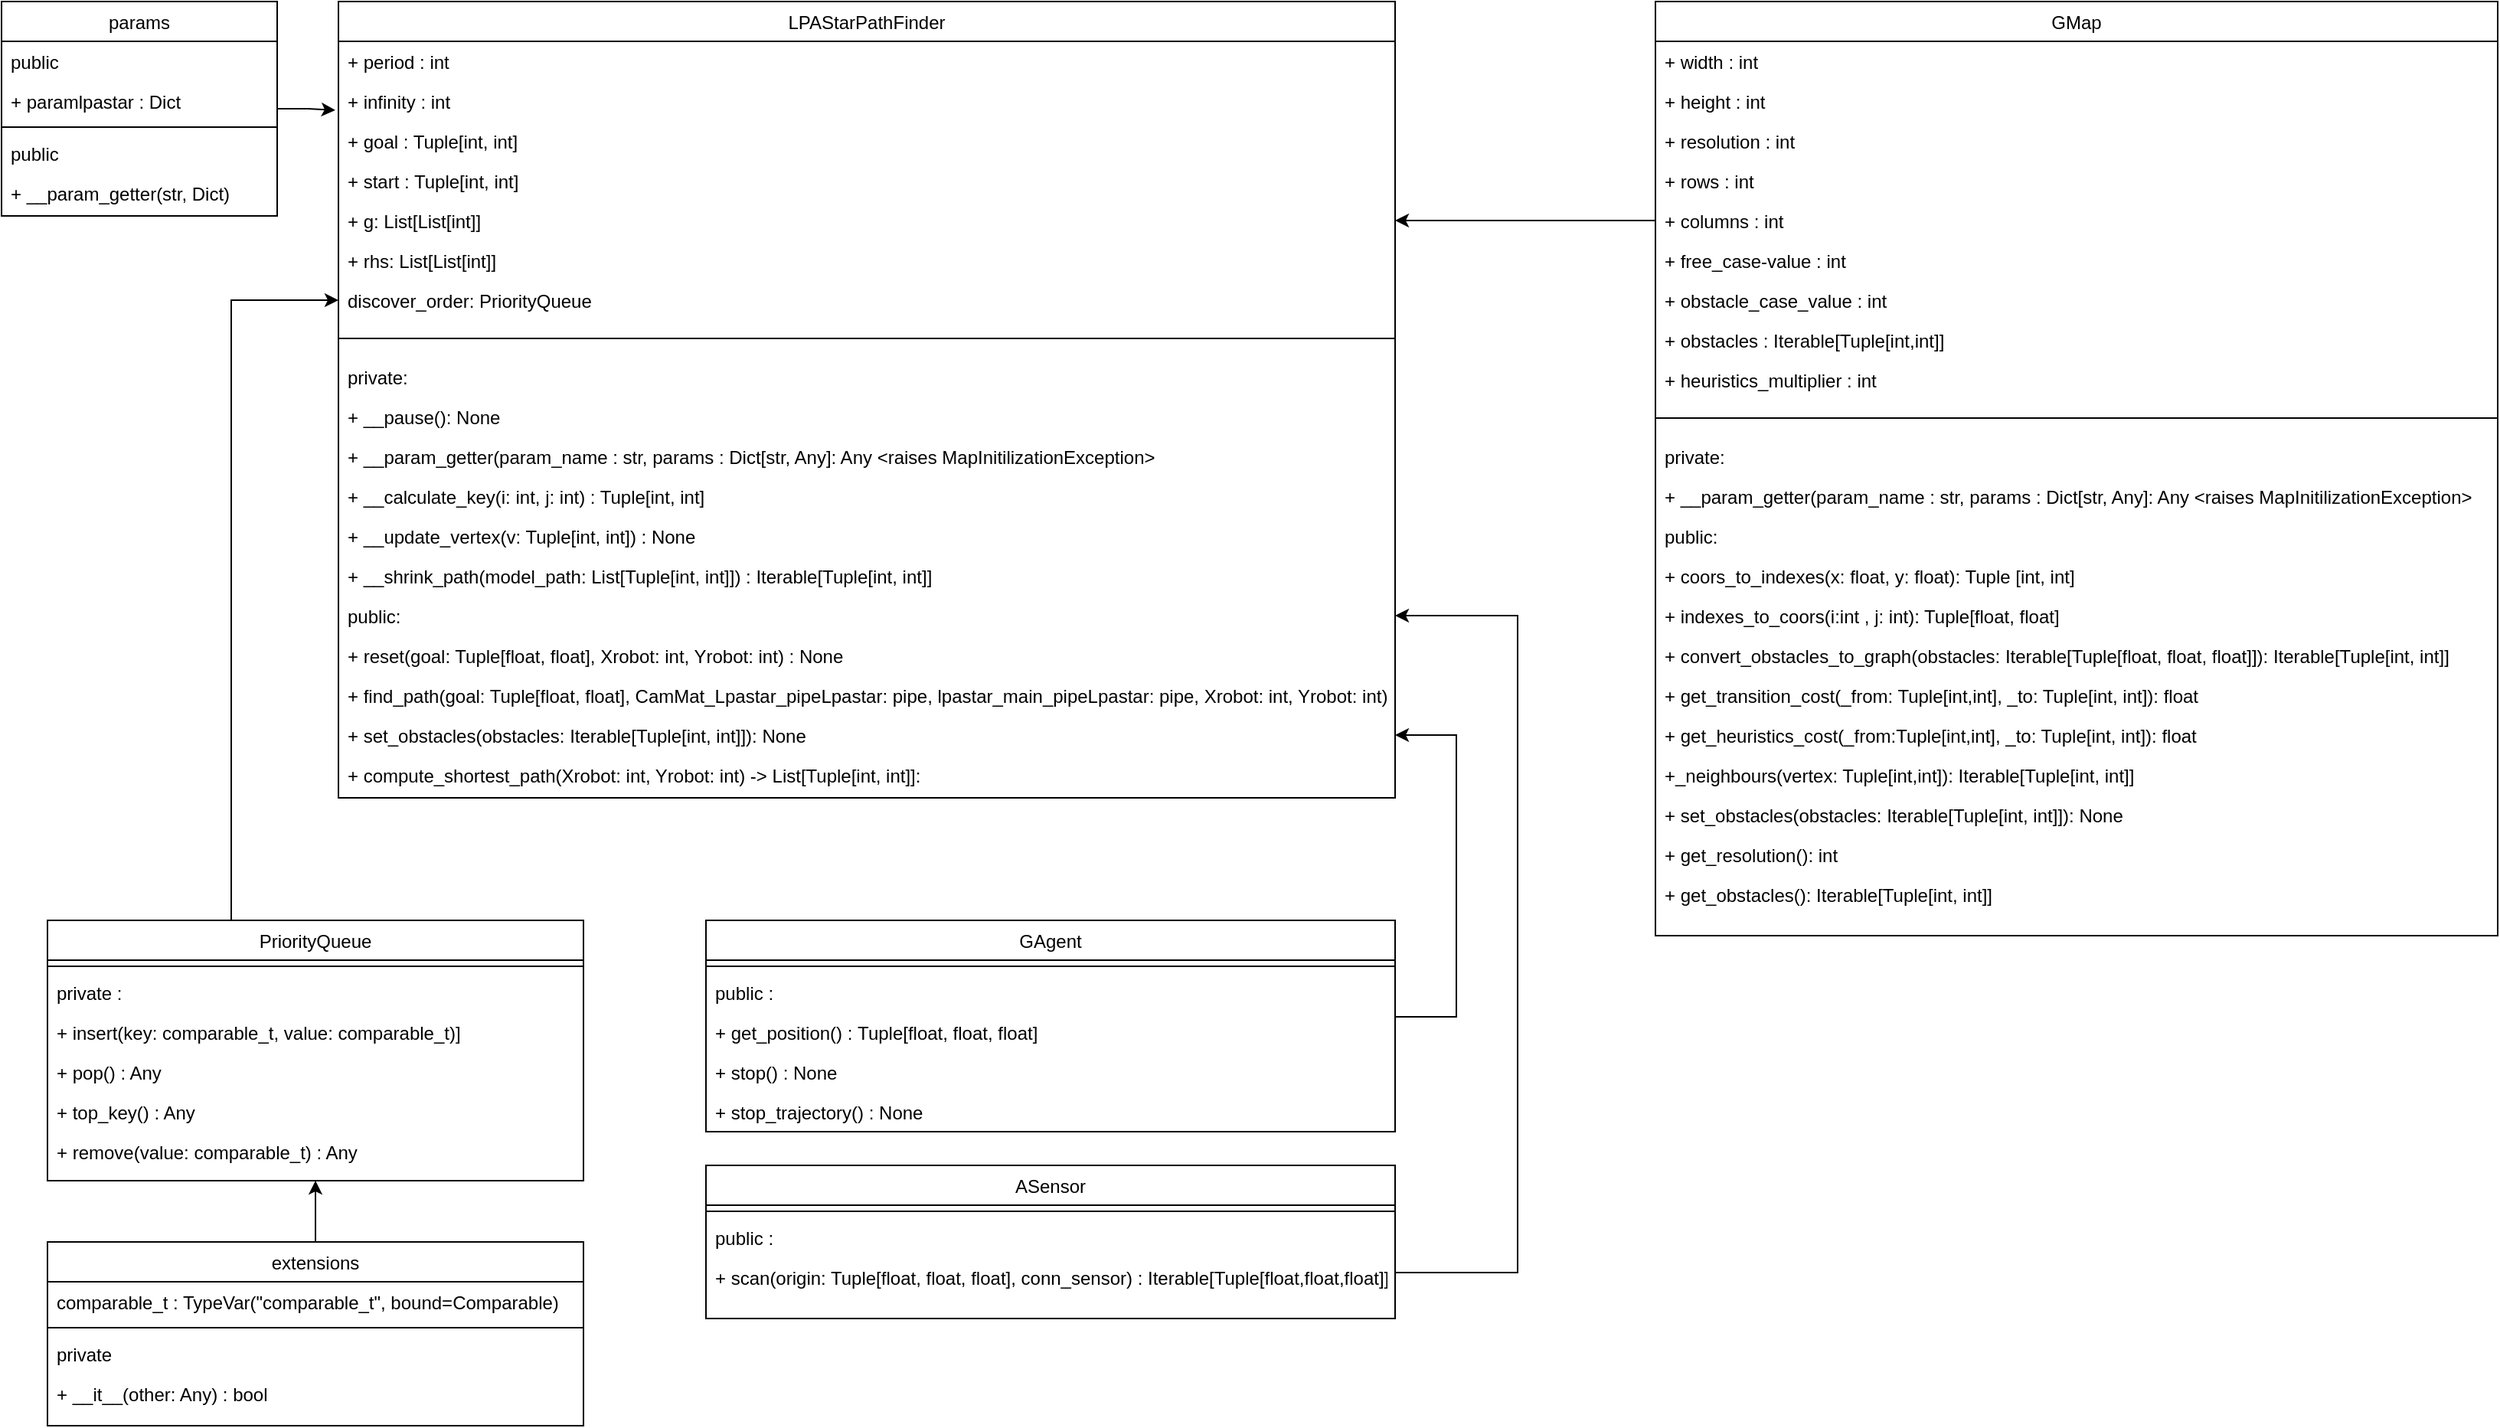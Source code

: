 <mxfile version="20.8.10" type="device"><diagram id="C5RBs43oDa-KdzZeNtuy" name="Page-1"><mxGraphModel dx="349" dy="431" grid="1" gridSize="10" guides="1" tooltips="1" connect="1" arrows="1" fold="1" page="1" pageScale="1" pageWidth="827" pageHeight="1169" math="0" shadow="0"><root><mxCell id="WIyWlLk6GJQsqaUBKTNV-0"/><mxCell id="WIyWlLk6GJQsqaUBKTNV-1" parent="WIyWlLk6GJQsqaUBKTNV-0"/><mxCell id="zkfFHV4jXpPFQw0GAbJ--6" value="ASensor" style="swimlane;fontStyle=0;align=center;verticalAlign=top;childLayout=stackLayout;horizontal=1;startSize=26;horizontalStack=0;resizeParent=1;resizeLast=0;collapsible=1;marginBottom=0;rounded=0;shadow=0;strokeWidth=1;" parent="WIyWlLk6GJQsqaUBKTNV-1" vertex="1"><mxGeometry x="470" y="800" width="450" height="100" as="geometry"><mxRectangle x="130" y="380" width="160" height="26" as="alternateBounds"/></mxGeometry></mxCell><mxCell id="zkfFHV4jXpPFQw0GAbJ--9" value="" style="line;html=1;strokeWidth=1;align=left;verticalAlign=middle;spacingTop=-1;spacingLeft=3;spacingRight=3;rotatable=0;labelPosition=right;points=[];portConstraint=eastwest;" parent="zkfFHV4jXpPFQw0GAbJ--6" vertex="1"><mxGeometry y="26" width="450" height="8" as="geometry"/></mxCell><mxCell id="zkfFHV4jXpPFQw0GAbJ--10" value="public :" style="text;align=left;verticalAlign=top;spacingLeft=4;spacingRight=4;overflow=hidden;rotatable=0;points=[[0,0.5],[1,0.5]];portConstraint=eastwest;fontStyle=0" parent="zkfFHV4jXpPFQw0GAbJ--6" vertex="1"><mxGeometry y="34" width="450" height="26" as="geometry"/></mxCell><mxCell id="zkfFHV4jXpPFQw0GAbJ--11" value="+ scan(origin: Tuple[float, float, float], conn_sensor) : Iterable[Tuple[float,float,float]]" style="text;align=left;verticalAlign=top;spacingLeft=4;spacingRight=4;overflow=hidden;rotatable=0;points=[[0,0.5],[1,0.5]];portConstraint=eastwest;" parent="zkfFHV4jXpPFQw0GAbJ--6" vertex="1"><mxGeometry y="60" width="450" height="26" as="geometry"/></mxCell><mxCell id="zkfFHV4jXpPFQw0GAbJ--17" value="GAgent" style="swimlane;fontStyle=0;align=center;verticalAlign=top;childLayout=stackLayout;horizontal=1;startSize=26;horizontalStack=0;resizeParent=1;resizeLast=0;collapsible=1;marginBottom=0;rounded=0;shadow=0;strokeWidth=1;" parent="WIyWlLk6GJQsqaUBKTNV-1" vertex="1"><mxGeometry x="470" y="640" width="450" height="138" as="geometry"><mxRectangle x="550" y="140" width="160" height="26" as="alternateBounds"/></mxGeometry></mxCell><mxCell id="zkfFHV4jXpPFQw0GAbJ--23" value="" style="line;html=1;strokeWidth=1;align=left;verticalAlign=middle;spacingTop=-1;spacingLeft=3;spacingRight=3;rotatable=0;labelPosition=right;points=[];portConstraint=eastwest;" parent="zkfFHV4jXpPFQw0GAbJ--17" vertex="1"><mxGeometry y="26" width="450" height="8" as="geometry"/></mxCell><mxCell id="GDbWj1W6oS-ztyH61yzE-61" value="public :" style="text;align=left;verticalAlign=top;spacingLeft=4;spacingRight=4;overflow=hidden;rotatable=0;points=[[0,0.5],[1,0.5]];portConstraint=eastwest;" vertex="1" parent="zkfFHV4jXpPFQw0GAbJ--17"><mxGeometry y="34" width="450" height="26" as="geometry"/></mxCell><mxCell id="zkfFHV4jXpPFQw0GAbJ--24" value="+ get_position() : Tuple[float, float, float]" style="text;align=left;verticalAlign=top;spacingLeft=4;spacingRight=4;overflow=hidden;rotatable=0;points=[[0,0.5],[1,0.5]];portConstraint=eastwest;" parent="zkfFHV4jXpPFQw0GAbJ--17" vertex="1"><mxGeometry y="60" width="450" height="26" as="geometry"/></mxCell><mxCell id="zkfFHV4jXpPFQw0GAbJ--25" value="+ stop() : None" style="text;align=left;verticalAlign=top;spacingLeft=4;spacingRight=4;overflow=hidden;rotatable=0;points=[[0,0.5],[1,0.5]];portConstraint=eastwest;" parent="zkfFHV4jXpPFQw0GAbJ--17" vertex="1"><mxGeometry y="86" width="450" height="26" as="geometry"/></mxCell><mxCell id="-df8somE0JEj-F5PQP9a-2" value="+ stop_trajectory() : None&#10;" style="text;align=left;verticalAlign=top;spacingLeft=4;spacingRight=4;overflow=hidden;rotatable=0;points=[[0,0.5],[1,0.5]];portConstraint=eastwest;" parent="zkfFHV4jXpPFQw0GAbJ--17" vertex="1"><mxGeometry y="112" width="450" height="26" as="geometry"/></mxCell><mxCell id="-df8somE0JEj-F5PQP9a-3" value="GMap" style="swimlane;fontStyle=0;align=center;verticalAlign=top;childLayout=stackLayout;horizontal=1;startSize=26;horizontalStack=0;resizeParent=1;resizeLast=0;collapsible=1;marginBottom=0;rounded=0;shadow=0;strokeWidth=1;" parent="WIyWlLk6GJQsqaUBKTNV-1" vertex="1"><mxGeometry x="1090" y="40" width="550" height="610" as="geometry"><mxRectangle x="550" y="140" width="160" height="26" as="alternateBounds"/></mxGeometry></mxCell><mxCell id="GDbWj1W6oS-ztyH61yzE-0" value="+ width : int" style="text;align=left;verticalAlign=top;spacingLeft=4;spacingRight=4;overflow=hidden;rotatable=0;points=[[0,0.5],[1,0.5]];portConstraint=eastwest;" vertex="1" parent="-df8somE0JEj-F5PQP9a-3"><mxGeometry y="26" width="550" height="26" as="geometry"/></mxCell><mxCell id="GDbWj1W6oS-ztyH61yzE-1" value="+ height : int" style="text;align=left;verticalAlign=top;spacingLeft=4;spacingRight=4;overflow=hidden;rotatable=0;points=[[0,0.5],[1,0.5]];portConstraint=eastwest;" vertex="1" parent="-df8somE0JEj-F5PQP9a-3"><mxGeometry y="52" width="550" height="26" as="geometry"/></mxCell><mxCell id="GDbWj1W6oS-ztyH61yzE-2" value="+ resolution : int" style="text;align=left;verticalAlign=top;spacingLeft=4;spacingRight=4;overflow=hidden;rotatable=0;points=[[0,0.5],[1,0.5]];portConstraint=eastwest;" vertex="1" parent="-df8somE0JEj-F5PQP9a-3"><mxGeometry y="78" width="550" height="26" as="geometry"/></mxCell><mxCell id="GDbWj1W6oS-ztyH61yzE-3" value="+ rows : int" style="text;align=left;verticalAlign=top;spacingLeft=4;spacingRight=4;overflow=hidden;rotatable=0;points=[[0,0.5],[1,0.5]];portConstraint=eastwest;" vertex="1" parent="-df8somE0JEj-F5PQP9a-3"><mxGeometry y="104" width="550" height="26" as="geometry"/></mxCell><mxCell id="GDbWj1W6oS-ztyH61yzE-4" value="+ columns : int" style="text;align=left;verticalAlign=top;spacingLeft=4;spacingRight=4;overflow=hidden;rotatable=0;points=[[0,0.5],[1,0.5]];portConstraint=eastwest;" vertex="1" parent="-df8somE0JEj-F5PQP9a-3"><mxGeometry y="130" width="550" height="26" as="geometry"/></mxCell><mxCell id="GDbWj1W6oS-ztyH61yzE-5" value="+ free_case-value : int" style="text;align=left;verticalAlign=top;spacingLeft=4;spacingRight=4;overflow=hidden;rotatable=0;points=[[0,0.5],[1,0.5]];portConstraint=eastwest;" vertex="1" parent="-df8somE0JEj-F5PQP9a-3"><mxGeometry y="156" width="550" height="26" as="geometry"/></mxCell><mxCell id="GDbWj1W6oS-ztyH61yzE-6" value="+ obstacle_case_value : int" style="text;align=left;verticalAlign=top;spacingLeft=4;spacingRight=4;overflow=hidden;rotatable=0;points=[[0,0.5],[1,0.5]];portConstraint=eastwest;" vertex="1" parent="-df8somE0JEj-F5PQP9a-3"><mxGeometry y="182" width="550" height="26" as="geometry"/></mxCell><mxCell id="GDbWj1W6oS-ztyH61yzE-7" value="+ obstacles : Iterable[Tuple[int,int]]&#10;" style="text;align=left;verticalAlign=top;spacingLeft=4;spacingRight=4;overflow=hidden;rotatable=0;points=[[0,0.5],[1,0.5]];portConstraint=eastwest;" vertex="1" parent="-df8somE0JEj-F5PQP9a-3"><mxGeometry y="208" width="550" height="26" as="geometry"/></mxCell><mxCell id="GDbWj1W6oS-ztyH61yzE-8" value="+ heuristics_multiplier : int&#10;" style="text;align=left;verticalAlign=top;spacingLeft=4;spacingRight=4;overflow=hidden;rotatable=0;points=[[0,0.5],[1,0.5]];portConstraint=eastwest;" vertex="1" parent="-df8somE0JEj-F5PQP9a-3"><mxGeometry y="234" width="550" height="26" as="geometry"/></mxCell><mxCell id="-df8somE0JEj-F5PQP9a-4" value="" style="line;html=1;strokeWidth=1;align=left;verticalAlign=middle;spacingTop=-1;spacingLeft=3;spacingRight=3;rotatable=0;labelPosition=right;points=[];portConstraint=eastwest;" parent="-df8somE0JEj-F5PQP9a-3" vertex="1"><mxGeometry y="260" width="550" height="24" as="geometry"/></mxCell><mxCell id="GDbWj1W6oS-ztyH61yzE-16" value="private:" style="text;align=left;verticalAlign=top;spacingLeft=4;spacingRight=4;overflow=hidden;rotatable=0;points=[[0,0.5],[1,0.5]];portConstraint=eastwest;" vertex="1" parent="-df8somE0JEj-F5PQP9a-3"><mxGeometry y="284" width="550" height="26" as="geometry"/></mxCell><mxCell id="-df8somE0JEj-F5PQP9a-5" value="+ __param_getter(param_name : str, params : Dict[str, Any]: Any &lt;raises MapInitilizationException&gt;" style="text;align=left;verticalAlign=top;spacingLeft=4;spacingRight=4;overflow=hidden;rotatable=0;points=[[0,0.5],[1,0.5]];portConstraint=eastwest;" parent="-df8somE0JEj-F5PQP9a-3" vertex="1"><mxGeometry y="310" width="550" height="26" as="geometry"/></mxCell><mxCell id="GDbWj1W6oS-ztyH61yzE-17" value="public:&#10;" style="text;align=left;verticalAlign=top;spacingLeft=4;spacingRight=4;overflow=hidden;rotatable=0;points=[[0,0.5],[1,0.5]];portConstraint=eastwest;" vertex="1" parent="-df8somE0JEj-F5PQP9a-3"><mxGeometry y="336" width="550" height="26" as="geometry"/></mxCell><mxCell id="-df8somE0JEj-F5PQP9a-6" value="+ coors_to_indexes(x: float, y: float): Tuple [int, int]" style="text;align=left;verticalAlign=top;spacingLeft=4;spacingRight=4;overflow=hidden;rotatable=0;points=[[0,0.5],[1,0.5]];portConstraint=eastwest;" parent="-df8somE0JEj-F5PQP9a-3" vertex="1"><mxGeometry y="362" width="550" height="26" as="geometry"/></mxCell><mxCell id="-df8somE0JEj-F5PQP9a-7" value="+ indexes_to_coors(i:int , j: int): Tuple[float, float]" style="text;align=left;verticalAlign=top;spacingLeft=4;spacingRight=4;overflow=hidden;rotatable=0;points=[[0,0.5],[1,0.5]];portConstraint=eastwest;" parent="-df8somE0JEj-F5PQP9a-3" vertex="1"><mxGeometry y="388" width="550" height="26" as="geometry"/></mxCell><mxCell id="GDbWj1W6oS-ztyH61yzE-9" value="+ convert_obstacles_to_graph(obstacles: Iterable[Tuple[float, float, float]]): Iterable[Tuple[int, int]]" style="text;align=left;verticalAlign=top;spacingLeft=4;spacingRight=4;overflow=hidden;rotatable=0;points=[[0,0.5],[1,0.5]];portConstraint=eastwest;" vertex="1" parent="-df8somE0JEj-F5PQP9a-3"><mxGeometry y="414" width="550" height="26" as="geometry"/></mxCell><mxCell id="GDbWj1W6oS-ztyH61yzE-10" value="+ get_transition_cost(_from: Tuple[int,int], _to: Tuple[int, int]): float" style="text;align=left;verticalAlign=top;spacingLeft=4;spacingRight=4;overflow=hidden;rotatable=0;points=[[0,0.5],[1,0.5]];portConstraint=eastwest;" vertex="1" parent="-df8somE0JEj-F5PQP9a-3"><mxGeometry y="440" width="550" height="26" as="geometry"/></mxCell><mxCell id="GDbWj1W6oS-ztyH61yzE-12" value="+ get_heuristics_cost(_from:Tuple[int,int], _to: Tuple[int, int]): float" style="text;align=left;verticalAlign=top;spacingLeft=4;spacingRight=4;overflow=hidden;rotatable=0;points=[[0,0.5],[1,0.5]];portConstraint=eastwest;" vertex="1" parent="-df8somE0JEj-F5PQP9a-3"><mxGeometry y="466" width="550" height="26" as="geometry"/></mxCell><mxCell id="GDbWj1W6oS-ztyH61yzE-11" value="+_neighbours(vertex: Tuple[int,int]): Iterable[Tuple[int, int]]" style="text;align=left;verticalAlign=top;spacingLeft=4;spacingRight=4;overflow=hidden;rotatable=0;points=[[0,0.5],[1,0.5]];portConstraint=eastwest;" vertex="1" parent="-df8somE0JEj-F5PQP9a-3"><mxGeometry y="492" width="550" height="26" as="geometry"/></mxCell><mxCell id="GDbWj1W6oS-ztyH61yzE-15" value="+ set_obstacles(obstacles: Iterable[Tuple[int, int]]): None" style="text;align=left;verticalAlign=top;spacingLeft=4;spacingRight=4;overflow=hidden;rotatable=0;points=[[0,0.5],[1,0.5]];portConstraint=eastwest;" vertex="1" parent="-df8somE0JEj-F5PQP9a-3"><mxGeometry y="518" width="550" height="26" as="geometry"/></mxCell><mxCell id="GDbWj1W6oS-ztyH61yzE-13" value="+ get_resolution(): int" style="text;align=left;verticalAlign=top;spacingLeft=4;spacingRight=4;overflow=hidden;rotatable=0;points=[[0,0.5],[1,0.5]];portConstraint=eastwest;" vertex="1" parent="-df8somE0JEj-F5PQP9a-3"><mxGeometry y="544" width="550" height="26" as="geometry"/></mxCell><mxCell id="GDbWj1W6oS-ztyH61yzE-14" value="+ get_obstacles(): Iterable[Tuple[int, int]]" style="text;align=left;verticalAlign=top;spacingLeft=4;spacingRight=4;overflow=hidden;rotatable=0;points=[[0,0.5],[1,0.5]];portConstraint=eastwest;" vertex="1" parent="-df8somE0JEj-F5PQP9a-3"><mxGeometry y="570" width="550" height="26" as="geometry"/></mxCell><mxCell id="GDbWj1W6oS-ztyH61yzE-18" value="LPAStarPathFinder" style="swimlane;fontStyle=0;align=center;verticalAlign=top;childLayout=stackLayout;horizontal=1;startSize=26;horizontalStack=0;resizeParent=1;resizeLast=0;collapsible=1;marginBottom=0;rounded=0;shadow=0;strokeWidth=1;" vertex="1" parent="WIyWlLk6GJQsqaUBKTNV-1"><mxGeometry x="230" y="40" width="690" height="520" as="geometry"><mxRectangle x="550" y="140" width="160" height="26" as="alternateBounds"/></mxGeometry></mxCell><mxCell id="GDbWj1W6oS-ztyH61yzE-19" value="+ period : int" style="text;align=left;verticalAlign=top;spacingLeft=4;spacingRight=4;overflow=hidden;rotatable=0;points=[[0,0.5],[1,0.5]];portConstraint=eastwest;" vertex="1" parent="GDbWj1W6oS-ztyH61yzE-18"><mxGeometry y="26" width="690" height="26" as="geometry"/></mxCell><mxCell id="GDbWj1W6oS-ztyH61yzE-20" value="+ infinity : int" style="text;align=left;verticalAlign=top;spacingLeft=4;spacingRight=4;overflow=hidden;rotatable=0;points=[[0,0.5],[1,0.5]];portConstraint=eastwest;" vertex="1" parent="GDbWj1W6oS-ztyH61yzE-18"><mxGeometry y="52" width="690" height="26" as="geometry"/></mxCell><mxCell id="GDbWj1W6oS-ztyH61yzE-21" value="+ goal : Tuple[int, int]&#10;" style="text;align=left;verticalAlign=top;spacingLeft=4;spacingRight=4;overflow=hidden;rotatable=0;points=[[0,0.5],[1,0.5]];portConstraint=eastwest;" vertex="1" parent="GDbWj1W6oS-ztyH61yzE-18"><mxGeometry y="78" width="690" height="26" as="geometry"/></mxCell><mxCell id="GDbWj1W6oS-ztyH61yzE-22" value="+ start : Tuple[int, int]" style="text;align=left;verticalAlign=top;spacingLeft=4;spacingRight=4;overflow=hidden;rotatable=0;points=[[0,0.5],[1,0.5]];portConstraint=eastwest;" vertex="1" parent="GDbWj1W6oS-ztyH61yzE-18"><mxGeometry y="104" width="690" height="26" as="geometry"/></mxCell><mxCell id="GDbWj1W6oS-ztyH61yzE-23" value="+ g: List[List[int]]" style="text;align=left;verticalAlign=top;spacingLeft=4;spacingRight=4;overflow=hidden;rotatable=0;points=[[0,0.5],[1,0.5]];portConstraint=eastwest;" vertex="1" parent="GDbWj1W6oS-ztyH61yzE-18"><mxGeometry y="130" width="690" height="26" as="geometry"/></mxCell><mxCell id="GDbWj1W6oS-ztyH61yzE-24" value="+ rhs: List[List[int]]" style="text;align=left;verticalAlign=top;spacingLeft=4;spacingRight=4;overflow=hidden;rotatable=0;points=[[0,0.5],[1,0.5]];portConstraint=eastwest;" vertex="1" parent="GDbWj1W6oS-ztyH61yzE-18"><mxGeometry y="156" width="690" height="26" as="geometry"/></mxCell><mxCell id="GDbWj1W6oS-ztyH61yzE-25" value="discover_order: PriorityQueue" style="text;align=left;verticalAlign=top;spacingLeft=4;spacingRight=4;overflow=hidden;rotatable=0;points=[[0,0.5],[1,0.5]];portConstraint=eastwest;" vertex="1" parent="GDbWj1W6oS-ztyH61yzE-18"><mxGeometry y="182" width="690" height="26" as="geometry"/></mxCell><mxCell id="GDbWj1W6oS-ztyH61yzE-28" value="" style="line;html=1;strokeWidth=1;align=left;verticalAlign=middle;spacingTop=-1;spacingLeft=3;spacingRight=3;rotatable=0;labelPosition=right;points=[];portConstraint=eastwest;" vertex="1" parent="GDbWj1W6oS-ztyH61yzE-18"><mxGeometry y="208" width="690" height="24" as="geometry"/></mxCell><mxCell id="GDbWj1W6oS-ztyH61yzE-29" value="private:" style="text;align=left;verticalAlign=top;spacingLeft=4;spacingRight=4;overflow=hidden;rotatable=0;points=[[0,0.5],[1,0.5]];portConstraint=eastwest;" vertex="1" parent="GDbWj1W6oS-ztyH61yzE-18"><mxGeometry y="232" width="690" height="26" as="geometry"/></mxCell><mxCell id="GDbWj1W6oS-ztyH61yzE-32" value="+ __pause(): None" style="text;align=left;verticalAlign=top;spacingLeft=4;spacingRight=4;overflow=hidden;rotatable=0;points=[[0,0.5],[1,0.5]];portConstraint=eastwest;" vertex="1" parent="GDbWj1W6oS-ztyH61yzE-18"><mxGeometry y="258" width="690" height="26" as="geometry"/></mxCell><mxCell id="GDbWj1W6oS-ztyH61yzE-30" value="+ __param_getter(param_name : str, params : Dict[str, Any]: Any &lt;raises MapInitilizationException&gt;" style="text;align=left;verticalAlign=top;spacingLeft=4;spacingRight=4;overflow=hidden;rotatable=0;points=[[0,0.5],[1,0.5]];portConstraint=eastwest;" vertex="1" parent="GDbWj1W6oS-ztyH61yzE-18"><mxGeometry y="284" width="690" height="26" as="geometry"/></mxCell><mxCell id="GDbWj1W6oS-ztyH61yzE-33" value="+ __calculate_key(i: int, j: int) : Tuple[int, int]" style="text;align=left;verticalAlign=top;spacingLeft=4;spacingRight=4;overflow=hidden;rotatable=0;points=[[0,0.5],[1,0.5]];portConstraint=eastwest;" vertex="1" parent="GDbWj1W6oS-ztyH61yzE-18"><mxGeometry y="310" width="690" height="26" as="geometry"/></mxCell><mxCell id="GDbWj1W6oS-ztyH61yzE-34" value="+ __update_vertex(v: Tuple[int, int]) : None" style="text;align=left;verticalAlign=top;spacingLeft=4;spacingRight=4;overflow=hidden;rotatable=0;points=[[0,0.5],[1,0.5]];portConstraint=eastwest;" vertex="1" parent="GDbWj1W6oS-ztyH61yzE-18"><mxGeometry y="336" width="690" height="26" as="geometry"/></mxCell><mxCell id="GDbWj1W6oS-ztyH61yzE-35" value="+ __shrink_path(model_path: List[Tuple[int, int]]) : Iterable[Tuple[int, int]]" style="text;align=left;verticalAlign=top;spacingLeft=4;spacingRight=4;overflow=hidden;rotatable=0;points=[[0,0.5],[1,0.5]];portConstraint=eastwest;" vertex="1" parent="GDbWj1W6oS-ztyH61yzE-18"><mxGeometry y="362" width="690" height="26" as="geometry"/></mxCell><mxCell id="GDbWj1W6oS-ztyH61yzE-31" value="public:&#10;" style="text;align=left;verticalAlign=top;spacingLeft=4;spacingRight=4;overflow=hidden;rotatable=0;points=[[0,0.5],[1,0.5]];portConstraint=eastwest;" vertex="1" parent="GDbWj1W6oS-ztyH61yzE-18"><mxGeometry y="388" width="690" height="26" as="geometry"/></mxCell><mxCell id="GDbWj1W6oS-ztyH61yzE-36" value="+ reset(goal: Tuple[float, float], Xrobot: int, Yrobot: int) : None" style="text;align=left;verticalAlign=top;spacingLeft=4;spacingRight=4;overflow=hidden;rotatable=0;points=[[0,0.5],[1,0.5]];portConstraint=eastwest;" vertex="1" parent="GDbWj1W6oS-ztyH61yzE-18"><mxGeometry y="414" width="690" height="26" as="geometry"/></mxCell><mxCell id="GDbWj1W6oS-ztyH61yzE-37" value="+ find_path(goal: Tuple[float, float], CamMat_Lpastar_pipeLpastar: pipe, lpastar_main_pipeLpastar: pipe, Xrobot: int, Yrobot: int) : None" style="text;align=left;verticalAlign=top;spacingLeft=4;spacingRight=4;overflow=hidden;rotatable=0;points=[[0,0.5],[1,0.5]];portConstraint=eastwest;" vertex="1" parent="GDbWj1W6oS-ztyH61yzE-18"><mxGeometry y="440" width="690" height="26" as="geometry"/></mxCell><mxCell id="GDbWj1W6oS-ztyH61yzE-38" value="+ set_obstacles(obstacles: Iterable[Tuple[int, int]]): None" style="text;align=left;verticalAlign=top;spacingLeft=4;spacingRight=4;overflow=hidden;rotatable=0;points=[[0,0.5],[1,0.5]];portConstraint=eastwest;" vertex="1" parent="GDbWj1W6oS-ztyH61yzE-18"><mxGeometry y="466" width="690" height="26" as="geometry"/></mxCell><mxCell id="GDbWj1W6oS-ztyH61yzE-39" value="+ compute_shortest_path(Xrobot: int, Yrobot: int) -&gt; List[Tuple[int, int]]:" style="text;align=left;verticalAlign=top;spacingLeft=4;spacingRight=4;overflow=hidden;rotatable=0;points=[[0,0.5],[1,0.5]];portConstraint=eastwest;" vertex="1" parent="GDbWj1W6oS-ztyH61yzE-18"><mxGeometry y="492" width="690" height="26" as="geometry"/></mxCell><mxCell id="GDbWj1W6oS-ztyH61yzE-42" style="edgeStyle=orthogonalEdgeStyle;rounded=0;orthogonalLoop=1;jettySize=auto;html=1;exitX=0;exitY=0.5;exitDx=0;exitDy=0;entryX=1;entryY=0.5;entryDx=0;entryDy=0;" edge="1" parent="WIyWlLk6GJQsqaUBKTNV-1" source="GDbWj1W6oS-ztyH61yzE-4" target="GDbWj1W6oS-ztyH61yzE-23"><mxGeometry relative="1" as="geometry"/></mxCell><mxCell id="GDbWj1W6oS-ztyH61yzE-44" style="edgeStyle=orthogonalEdgeStyle;rounded=0;orthogonalLoop=1;jettySize=auto;html=1;exitX=1;exitY=0.5;exitDx=0;exitDy=0;" edge="1" parent="WIyWlLk6GJQsqaUBKTNV-1" source="zkfFHV4jXpPFQw0GAbJ--25" target="GDbWj1W6oS-ztyH61yzE-38"><mxGeometry relative="1" as="geometry"><Array as="points"><mxPoint x="960" y="703"/><mxPoint x="960" y="519"/></Array></mxGeometry></mxCell><mxCell id="GDbWj1W6oS-ztyH61yzE-45" style="edgeStyle=orthogonalEdgeStyle;rounded=0;orthogonalLoop=1;jettySize=auto;html=1;exitX=1;exitY=0.5;exitDx=0;exitDy=0;entryX=1;entryY=0.5;entryDx=0;entryDy=0;" edge="1" parent="WIyWlLk6GJQsqaUBKTNV-1" source="zkfFHV4jXpPFQw0GAbJ--10" target="GDbWj1W6oS-ztyH61yzE-31"><mxGeometry relative="1" as="geometry"><Array as="points"><mxPoint x="920" y="870"/><mxPoint x="1000" y="870"/><mxPoint x="1000" y="441"/></Array></mxGeometry></mxCell><mxCell id="GDbWj1W6oS-ztyH61yzE-52" style="edgeStyle=orthogonalEdgeStyle;rounded=0;orthogonalLoop=1;jettySize=auto;html=1;exitX=0.25;exitY=0;exitDx=0;exitDy=0;entryX=0;entryY=0.5;entryDx=0;entryDy=0;" edge="1" parent="WIyWlLk6GJQsqaUBKTNV-1" source="GDbWj1W6oS-ztyH61yzE-46" target="GDbWj1W6oS-ztyH61yzE-25"><mxGeometry relative="1" as="geometry"><Array as="points"><mxPoint x="160" y="640"/><mxPoint x="160" y="235"/></Array></mxGeometry></mxCell><mxCell id="GDbWj1W6oS-ztyH61yzE-46" value="PriorityQueue" style="swimlane;fontStyle=0;align=center;verticalAlign=top;childLayout=stackLayout;horizontal=1;startSize=26;horizontalStack=0;resizeParent=1;resizeLast=0;collapsible=1;marginBottom=0;rounded=0;shadow=0;strokeWidth=1;" vertex="1" parent="WIyWlLk6GJQsqaUBKTNV-1"><mxGeometry x="40" y="640" width="350" height="170" as="geometry"><mxRectangle x="550" y="140" width="160" height="26" as="alternateBounds"/></mxGeometry></mxCell><mxCell id="GDbWj1W6oS-ztyH61yzE-47" value="" style="line;html=1;strokeWidth=1;align=left;verticalAlign=middle;spacingTop=-1;spacingLeft=3;spacingRight=3;rotatable=0;labelPosition=right;points=[];portConstraint=eastwest;" vertex="1" parent="GDbWj1W6oS-ztyH61yzE-46"><mxGeometry y="26" width="350" height="8" as="geometry"/></mxCell><mxCell id="GDbWj1W6oS-ztyH61yzE-59" value="private :" style="text;align=left;verticalAlign=top;spacingLeft=4;spacingRight=4;overflow=hidden;rotatable=0;points=[[0,0.5],[1,0.5]];portConstraint=eastwest;" vertex="1" parent="GDbWj1W6oS-ztyH61yzE-46"><mxGeometry y="34" width="350" height="26" as="geometry"/></mxCell><mxCell id="GDbWj1W6oS-ztyH61yzE-48" value="+ insert(key: comparable_t, value: comparable_t)]" style="text;align=left;verticalAlign=top;spacingLeft=4;spacingRight=4;overflow=hidden;rotatable=0;points=[[0,0.5],[1,0.5]];portConstraint=eastwest;" vertex="1" parent="GDbWj1W6oS-ztyH61yzE-46"><mxGeometry y="60" width="350" height="26" as="geometry"/></mxCell><mxCell id="GDbWj1W6oS-ztyH61yzE-49" value="+ pop() : Any" style="text;align=left;verticalAlign=top;spacingLeft=4;spacingRight=4;overflow=hidden;rotatable=0;points=[[0,0.5],[1,0.5]];portConstraint=eastwest;" vertex="1" parent="GDbWj1W6oS-ztyH61yzE-46"><mxGeometry y="86" width="350" height="26" as="geometry"/></mxCell><mxCell id="GDbWj1W6oS-ztyH61yzE-50" value="+ top_key() : Any&#10;" style="text;align=left;verticalAlign=top;spacingLeft=4;spacingRight=4;overflow=hidden;rotatable=0;points=[[0,0.5],[1,0.5]];portConstraint=eastwest;" vertex="1" parent="GDbWj1W6oS-ztyH61yzE-46"><mxGeometry y="112" width="350" height="26" as="geometry"/></mxCell><mxCell id="GDbWj1W6oS-ztyH61yzE-51" value="+ remove(value: comparable_t) : Any" style="text;align=left;verticalAlign=top;spacingLeft=4;spacingRight=4;overflow=hidden;rotatable=0;points=[[0,0.5],[1,0.5]];portConstraint=eastwest;" vertex="1" parent="GDbWj1W6oS-ztyH61yzE-46"><mxGeometry y="138" width="350" height="26" as="geometry"/></mxCell><mxCell id="GDbWj1W6oS-ztyH61yzE-64" style="edgeStyle=orthogonalEdgeStyle;rounded=0;orthogonalLoop=1;jettySize=auto;html=1;exitX=0.5;exitY=0;exitDx=0;exitDy=0;entryX=0.5;entryY=1;entryDx=0;entryDy=0;" edge="1" parent="WIyWlLk6GJQsqaUBKTNV-1" source="GDbWj1W6oS-ztyH61yzE-53" target="GDbWj1W6oS-ztyH61yzE-46"><mxGeometry relative="1" as="geometry"/></mxCell><mxCell id="GDbWj1W6oS-ztyH61yzE-53" value="extensions" style="swimlane;fontStyle=0;align=center;verticalAlign=top;childLayout=stackLayout;horizontal=1;startSize=26;horizontalStack=0;resizeParent=1;resizeLast=0;collapsible=1;marginBottom=0;rounded=0;shadow=0;strokeWidth=1;" vertex="1" parent="WIyWlLk6GJQsqaUBKTNV-1"><mxGeometry x="40" y="850" width="350" height="120" as="geometry"><mxRectangle x="550" y="140" width="160" height="26" as="alternateBounds"/></mxGeometry></mxCell><mxCell id="GDbWj1W6oS-ztyH61yzE-55" value="comparable_t : TypeVar(&quot;comparable_t&quot;, bound=Comparable)" style="text;align=left;verticalAlign=top;spacingLeft=4;spacingRight=4;overflow=hidden;rotatable=0;points=[[0,0.5],[1,0.5]];portConstraint=eastwest;" vertex="1" parent="GDbWj1W6oS-ztyH61yzE-53"><mxGeometry y="26" width="350" height="26" as="geometry"/></mxCell><mxCell id="GDbWj1W6oS-ztyH61yzE-54" value="" style="line;html=1;strokeWidth=1;align=left;verticalAlign=middle;spacingTop=-1;spacingLeft=3;spacingRight=3;rotatable=0;labelPosition=right;points=[];portConstraint=eastwest;" vertex="1" parent="GDbWj1W6oS-ztyH61yzE-53"><mxGeometry y="52" width="350" height="8" as="geometry"/></mxCell><mxCell id="GDbWj1W6oS-ztyH61yzE-56" value="private" style="text;align=left;verticalAlign=top;spacingLeft=4;spacingRight=4;overflow=hidden;rotatable=0;points=[[0,0.5],[1,0.5]];portConstraint=eastwest;" vertex="1" parent="GDbWj1W6oS-ztyH61yzE-53"><mxGeometry y="60" width="350" height="26" as="geometry"/></mxCell><mxCell id="GDbWj1W6oS-ztyH61yzE-60" value="+ __it__(other: Any) : bool" style="text;align=left;verticalAlign=top;spacingLeft=4;spacingRight=4;overflow=hidden;rotatable=0;points=[[0,0.5],[1,0.5]];portConstraint=eastwest;" vertex="1" parent="GDbWj1W6oS-ztyH61yzE-53"><mxGeometry y="86" width="350" height="26" as="geometry"/></mxCell><mxCell id="GDbWj1W6oS-ztyH61yzE-73" style="edgeStyle=orthogonalEdgeStyle;rounded=0;orthogonalLoop=1;jettySize=auto;html=1;entryX=-0.003;entryY=0.728;entryDx=0;entryDy=0;entryPerimeter=0;" edge="1" parent="WIyWlLk6GJQsqaUBKTNV-1" source="GDbWj1W6oS-ztyH61yzE-65" target="GDbWj1W6oS-ztyH61yzE-20"><mxGeometry relative="1" as="geometry"/></mxCell><mxCell id="GDbWj1W6oS-ztyH61yzE-65" value="params" style="swimlane;fontStyle=0;align=center;verticalAlign=top;childLayout=stackLayout;horizontal=1;startSize=26;horizontalStack=0;resizeParent=1;resizeLast=0;collapsible=1;marginBottom=0;rounded=0;shadow=0;strokeWidth=1;" vertex="1" parent="WIyWlLk6GJQsqaUBKTNV-1"><mxGeometry x="10" y="40" width="180" height="140" as="geometry"><mxRectangle x="550" y="140" width="160" height="26" as="alternateBounds"/></mxGeometry></mxCell><mxCell id="GDbWj1W6oS-ztyH61yzE-67" value="public " style="text;align=left;verticalAlign=top;spacingLeft=4;spacingRight=4;overflow=hidden;rotatable=0;points=[[0,0.5],[1,0.5]];portConstraint=eastwest;" vertex="1" parent="GDbWj1W6oS-ztyH61yzE-65"><mxGeometry y="26" width="180" height="26" as="geometry"/></mxCell><mxCell id="GDbWj1W6oS-ztyH61yzE-68" value="+ paramlpastar : Dict" style="text;align=left;verticalAlign=top;spacingLeft=4;spacingRight=4;overflow=hidden;rotatable=0;points=[[0,0.5],[1,0.5]];portConstraint=eastwest;" vertex="1" parent="GDbWj1W6oS-ztyH61yzE-65"><mxGeometry y="52" width="180" height="26" as="geometry"/></mxCell><mxCell id="GDbWj1W6oS-ztyH61yzE-66" value="" style="line;html=1;strokeWidth=1;align=left;verticalAlign=middle;spacingTop=-1;spacingLeft=3;spacingRight=3;rotatable=0;labelPosition=right;points=[];portConstraint=eastwest;" vertex="1" parent="GDbWj1W6oS-ztyH61yzE-65"><mxGeometry y="78" width="180" height="8" as="geometry"/></mxCell><mxCell id="GDbWj1W6oS-ztyH61yzE-71" value="public" style="text;align=left;verticalAlign=top;spacingLeft=4;spacingRight=4;overflow=hidden;rotatable=0;points=[[0,0.5],[1,0.5]];portConstraint=eastwest;" vertex="1" parent="GDbWj1W6oS-ztyH61yzE-65"><mxGeometry y="86" width="180" height="26" as="geometry"/></mxCell><mxCell id="GDbWj1W6oS-ztyH61yzE-72" value="+ __param_getter(str, Dict)" style="text;align=left;verticalAlign=top;spacingLeft=4;spacingRight=4;overflow=hidden;rotatable=0;points=[[0,0.5],[1,0.5]];portConstraint=eastwest;" vertex="1" parent="GDbWj1W6oS-ztyH61yzE-65"><mxGeometry y="112" width="180" height="26" as="geometry"/></mxCell></root></mxGraphModel></diagram></mxfile>